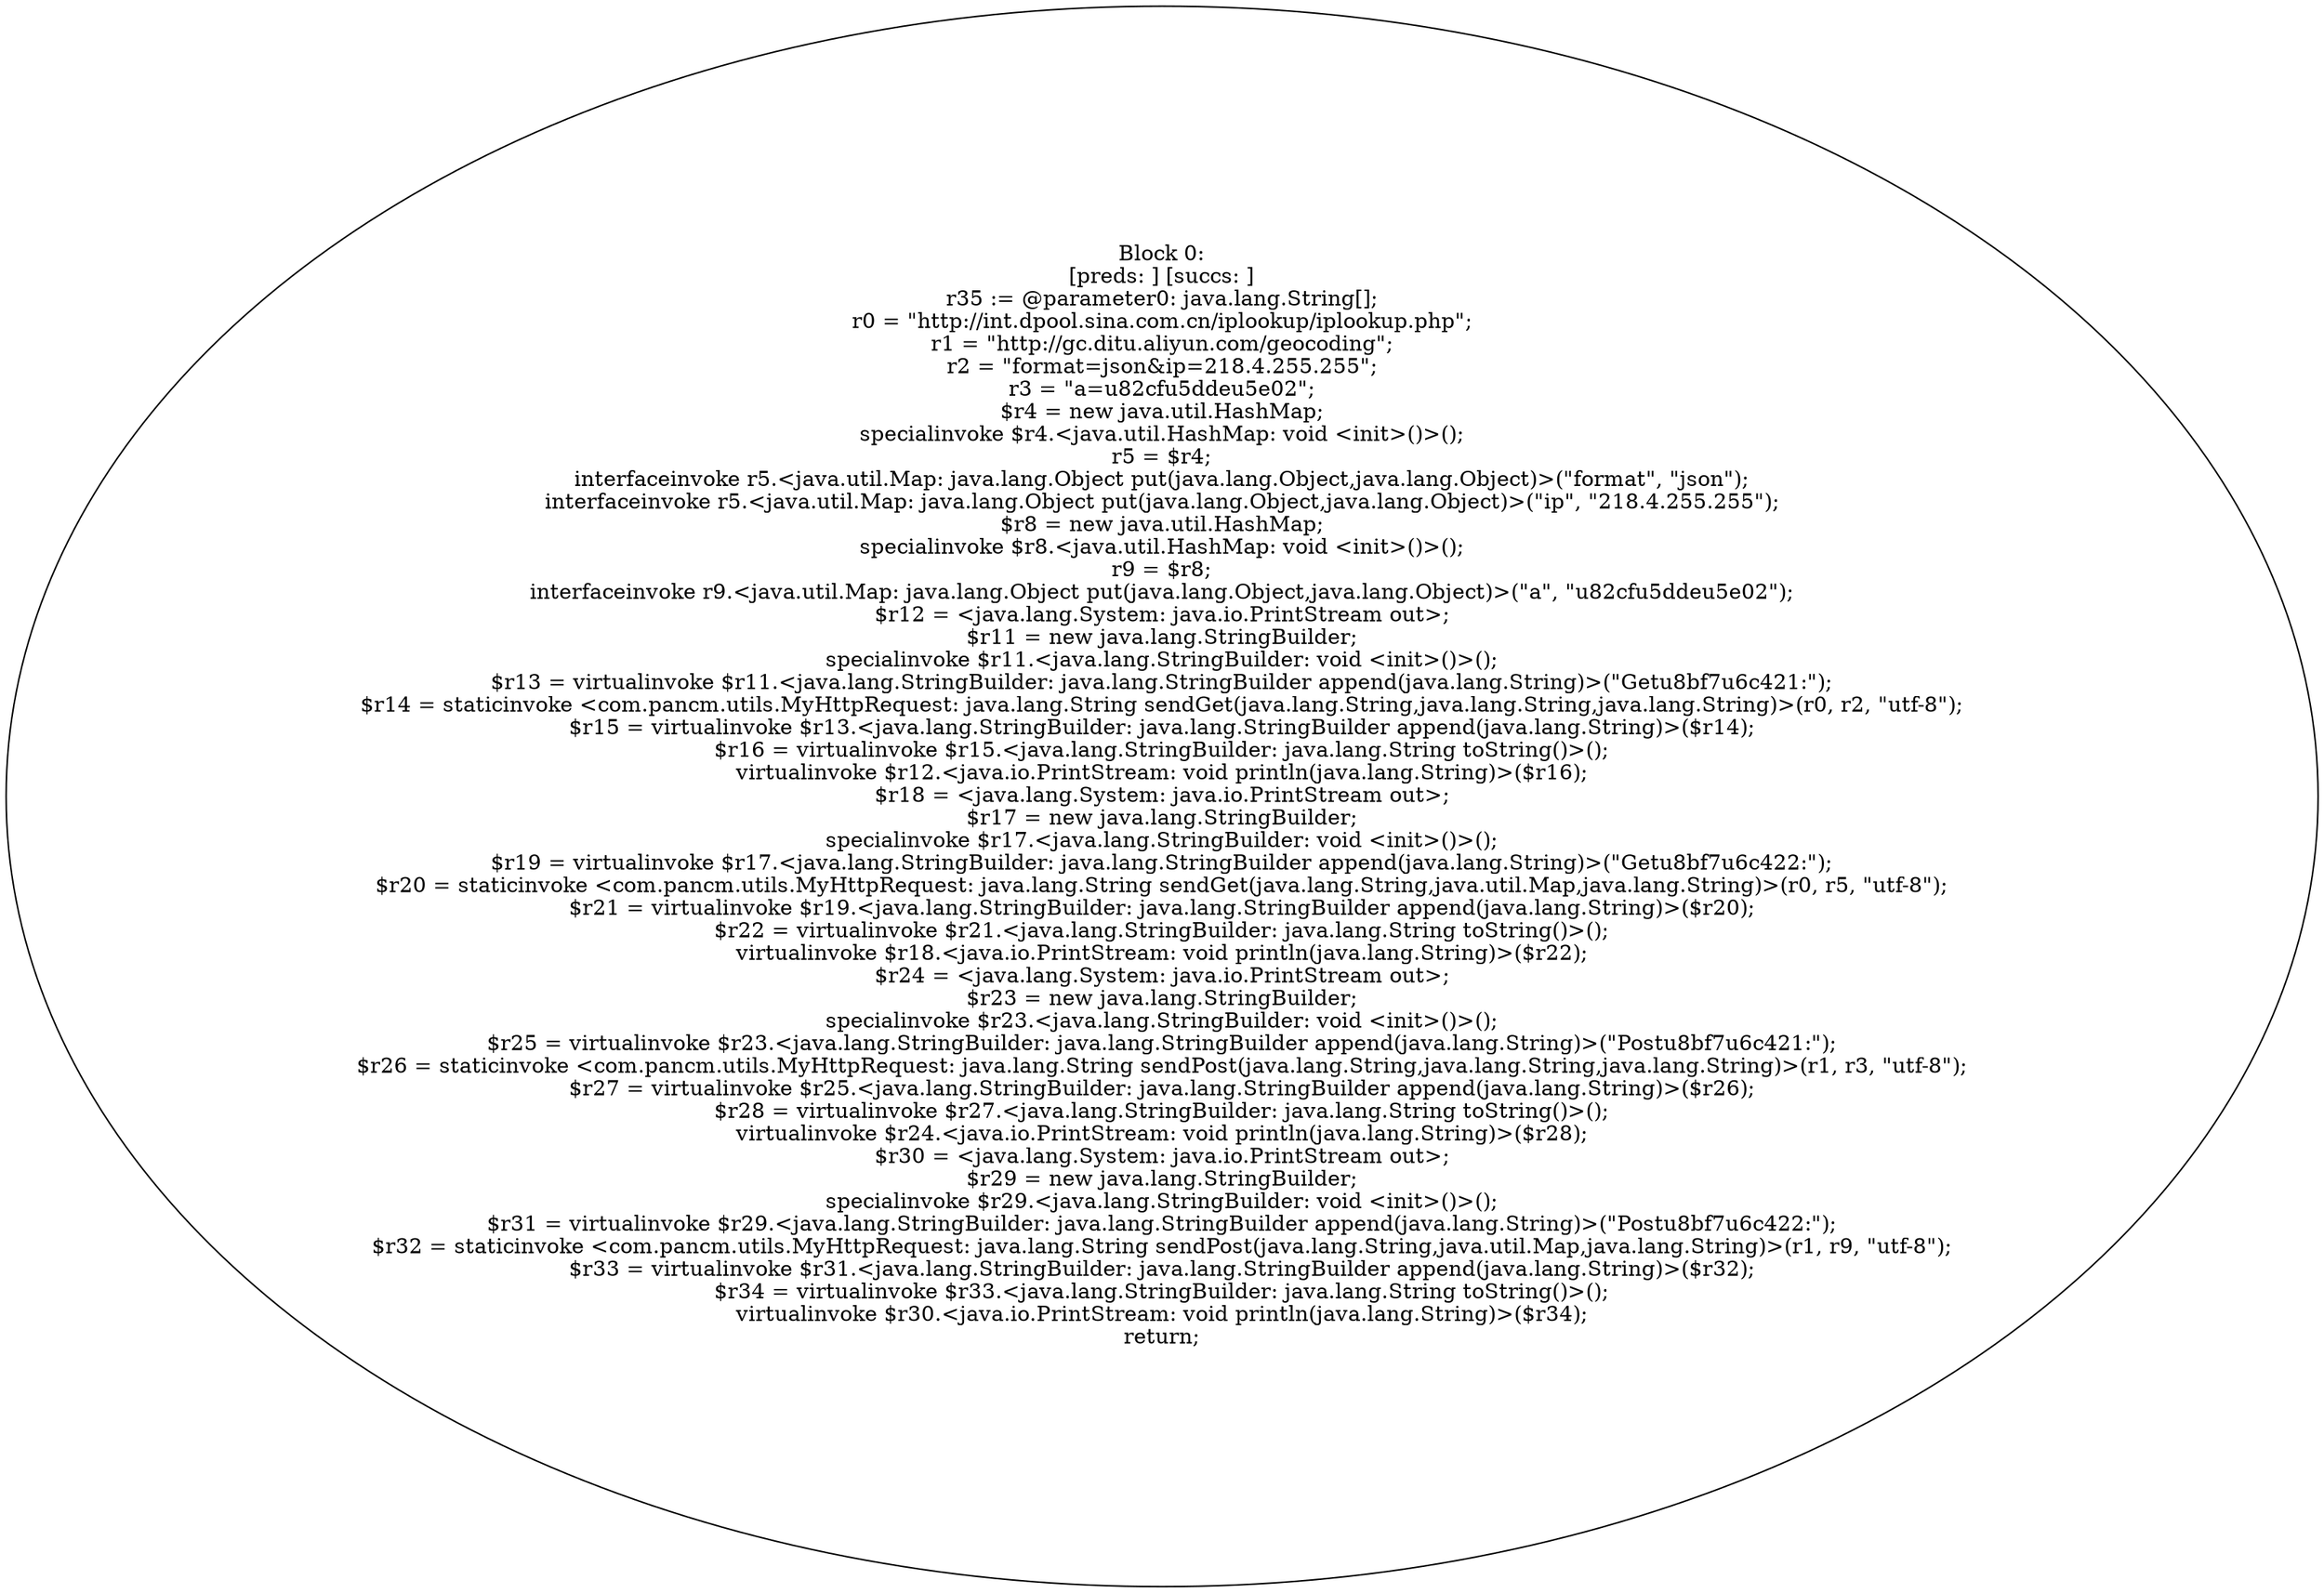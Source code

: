 digraph "unitGraph" {
    "Block 0:
[preds: ] [succs: ]
r35 := @parameter0: java.lang.String[];
r0 = \"http://int.dpool.sina.com.cn/iplookup/iplookup.php\";
r1 = \"http://gc.ditu.aliyun.com/geocoding\";
r2 = \"format=json&ip=218.4.255.255\";
r3 = \"a=\u82cf\u5dde\u5e02\";
$r4 = new java.util.HashMap;
specialinvoke $r4.<java.util.HashMap: void <init>()>();
r5 = $r4;
interfaceinvoke r5.<java.util.Map: java.lang.Object put(java.lang.Object,java.lang.Object)>(\"format\", \"json\");
interfaceinvoke r5.<java.util.Map: java.lang.Object put(java.lang.Object,java.lang.Object)>(\"ip\", \"218.4.255.255\");
$r8 = new java.util.HashMap;
specialinvoke $r8.<java.util.HashMap: void <init>()>();
r9 = $r8;
interfaceinvoke r9.<java.util.Map: java.lang.Object put(java.lang.Object,java.lang.Object)>(\"a\", \"\u82cf\u5dde\u5e02\");
$r12 = <java.lang.System: java.io.PrintStream out>;
$r11 = new java.lang.StringBuilder;
specialinvoke $r11.<java.lang.StringBuilder: void <init>()>();
$r13 = virtualinvoke $r11.<java.lang.StringBuilder: java.lang.StringBuilder append(java.lang.String)>(\"Get\u8bf7\u6c421:\");
$r14 = staticinvoke <com.pancm.utils.MyHttpRequest: java.lang.String sendGet(java.lang.String,java.lang.String,java.lang.String)>(r0, r2, \"utf-8\");
$r15 = virtualinvoke $r13.<java.lang.StringBuilder: java.lang.StringBuilder append(java.lang.String)>($r14);
$r16 = virtualinvoke $r15.<java.lang.StringBuilder: java.lang.String toString()>();
virtualinvoke $r12.<java.io.PrintStream: void println(java.lang.String)>($r16);
$r18 = <java.lang.System: java.io.PrintStream out>;
$r17 = new java.lang.StringBuilder;
specialinvoke $r17.<java.lang.StringBuilder: void <init>()>();
$r19 = virtualinvoke $r17.<java.lang.StringBuilder: java.lang.StringBuilder append(java.lang.String)>(\"Get\u8bf7\u6c422:\");
$r20 = staticinvoke <com.pancm.utils.MyHttpRequest: java.lang.String sendGet(java.lang.String,java.util.Map,java.lang.String)>(r0, r5, \"utf-8\");
$r21 = virtualinvoke $r19.<java.lang.StringBuilder: java.lang.StringBuilder append(java.lang.String)>($r20);
$r22 = virtualinvoke $r21.<java.lang.StringBuilder: java.lang.String toString()>();
virtualinvoke $r18.<java.io.PrintStream: void println(java.lang.String)>($r22);
$r24 = <java.lang.System: java.io.PrintStream out>;
$r23 = new java.lang.StringBuilder;
specialinvoke $r23.<java.lang.StringBuilder: void <init>()>();
$r25 = virtualinvoke $r23.<java.lang.StringBuilder: java.lang.StringBuilder append(java.lang.String)>(\"Post\u8bf7\u6c421:\");
$r26 = staticinvoke <com.pancm.utils.MyHttpRequest: java.lang.String sendPost(java.lang.String,java.lang.String,java.lang.String)>(r1, r3, \"utf-8\");
$r27 = virtualinvoke $r25.<java.lang.StringBuilder: java.lang.StringBuilder append(java.lang.String)>($r26);
$r28 = virtualinvoke $r27.<java.lang.StringBuilder: java.lang.String toString()>();
virtualinvoke $r24.<java.io.PrintStream: void println(java.lang.String)>($r28);
$r30 = <java.lang.System: java.io.PrintStream out>;
$r29 = new java.lang.StringBuilder;
specialinvoke $r29.<java.lang.StringBuilder: void <init>()>();
$r31 = virtualinvoke $r29.<java.lang.StringBuilder: java.lang.StringBuilder append(java.lang.String)>(\"Post\u8bf7\u6c422:\");
$r32 = staticinvoke <com.pancm.utils.MyHttpRequest: java.lang.String sendPost(java.lang.String,java.util.Map,java.lang.String)>(r1, r9, \"utf-8\");
$r33 = virtualinvoke $r31.<java.lang.StringBuilder: java.lang.StringBuilder append(java.lang.String)>($r32);
$r34 = virtualinvoke $r33.<java.lang.StringBuilder: java.lang.String toString()>();
virtualinvoke $r30.<java.io.PrintStream: void println(java.lang.String)>($r34);
return;
"
}
